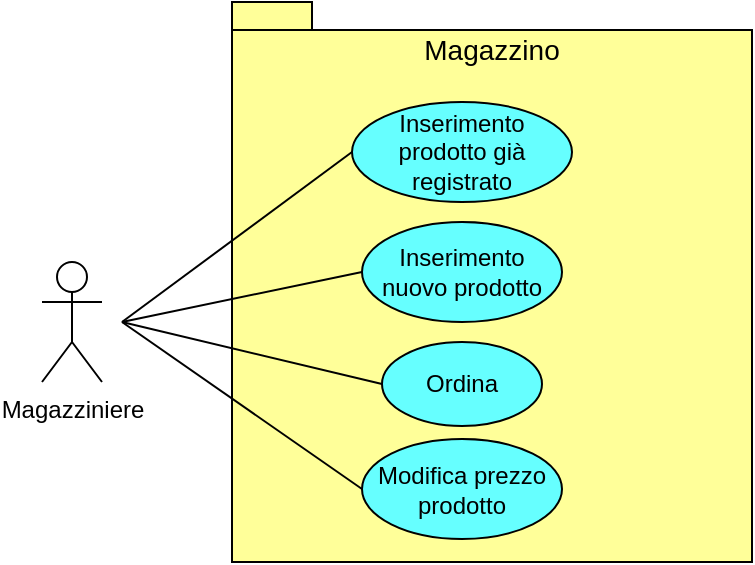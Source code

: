 <mxfile version="13.10.4" type="device"><diagram id="-6Jzy0k-oNAn2nFed6vo" name="Page-1"><mxGraphModel dx="1038" dy="568" grid="1" gridSize="10" guides="1" tooltips="1" connect="1" arrows="1" fold="1" page="1" pageScale="1" pageWidth="1169" pageHeight="827" math="0" shadow="0"><root><mxCell id="0"/><mxCell id="1" parent="0"/><mxCell id="fI1fLP3pV3phlojJW5ij-1" value="Magazziniere" style="shape=umlActor;verticalLabelPosition=bottom;verticalAlign=top;html=1;" parent="1" vertex="1"><mxGeometry x="110" y="300" width="30" height="60" as="geometry"/></mxCell><mxCell id="fI1fLP3pV3phlojJW5ij-5" value="" style="shape=folder;fontStyle=1;spacingTop=10;tabWidth=40;tabHeight=14;tabPosition=left;html=1;fillColor=#FFFF99;" parent="1" vertex="1"><mxGeometry x="205" y="170" width="260" height="280" as="geometry"/></mxCell><mxCell id="fI1fLP3pV3phlojJW5ij-7" value="Magazzino" style="text;align=center;fontStyle=0;verticalAlign=middle;spacingLeft=3;spacingRight=3;strokeColor=none;rotatable=0;points=[[0,0.5],[1,0.5]];portConstraint=eastwest;fontSize=14;" parent="1" vertex="1"><mxGeometry x="295" y="180" width="80" height="26" as="geometry"/></mxCell><mxCell id="fI1fLP3pV3phlojJW5ij-16" value="Inserimento prodotto già registrato" style="ellipse;whiteSpace=wrap;html=1;fillColor=#66FFFF;" parent="1" vertex="1"><mxGeometry x="265" y="220" width="110" height="50" as="geometry"/></mxCell><mxCell id="fI1fLP3pV3phlojJW5ij-17" value="Inserimento nuovo prodotto" style="ellipse;whiteSpace=wrap;html=1;fillColor=#66FFFF;" parent="1" vertex="1"><mxGeometry x="270" y="280" width="100" height="50" as="geometry"/></mxCell><mxCell id="fI1fLP3pV3phlojJW5ij-18" value="Modifica prezzo prodotto" style="ellipse;whiteSpace=wrap;html=1;fillColor=#66FFFF;" parent="1" vertex="1"><mxGeometry x="270" y="388.5" width="100" height="50" as="geometry"/></mxCell><mxCell id="fI1fLP3pV3phlojJW5ij-19" value="Ordina" style="ellipse;whiteSpace=wrap;html=1;fillColor=#66FFFF;" parent="1" vertex="1"><mxGeometry x="280" y="340" width="80" height="42" as="geometry"/></mxCell><mxCell id="fI1fLP3pV3phlojJW5ij-22" value="" style="endArrow=none;html=1;entryX=0;entryY=0.5;entryDx=0;entryDy=0;" parent="1" target="fI1fLP3pV3phlojJW5ij-16" edge="1"><mxGeometry width="50" height="50" relative="1" as="geometry"><mxPoint x="150" y="330" as="sourcePoint"/><mxPoint x="280" y="200" as="targetPoint"/></mxGeometry></mxCell><mxCell id="fI1fLP3pV3phlojJW5ij-23" value="" style="endArrow=none;html=1;entryX=0;entryY=0.5;entryDx=0;entryDy=0;" parent="1" target="fI1fLP3pV3phlojJW5ij-17" edge="1"><mxGeometry width="50" height="50" relative="1" as="geometry"><mxPoint x="150" y="330" as="sourcePoint"/><mxPoint x="275" y="255" as="targetPoint"/></mxGeometry></mxCell><mxCell id="fI1fLP3pV3phlojJW5ij-24" value="" style="endArrow=none;html=1;entryX=0;entryY=0.5;entryDx=0;entryDy=0;" parent="1" target="fI1fLP3pV3phlojJW5ij-19" edge="1"><mxGeometry width="50" height="50" relative="1" as="geometry"><mxPoint x="150" y="330" as="sourcePoint"/><mxPoint x="280" y="315" as="targetPoint"/></mxGeometry></mxCell><mxCell id="fI1fLP3pV3phlojJW5ij-25" value="" style="endArrow=none;html=1;entryX=0;entryY=0.5;entryDx=0;entryDy=0;" parent="1" target="fI1fLP3pV3phlojJW5ij-18" edge="1"><mxGeometry width="50" height="50" relative="1" as="geometry"><mxPoint x="150" y="330" as="sourcePoint"/><mxPoint x="290" y="371" as="targetPoint"/></mxGeometry></mxCell></root></mxGraphModel></diagram></mxfile>